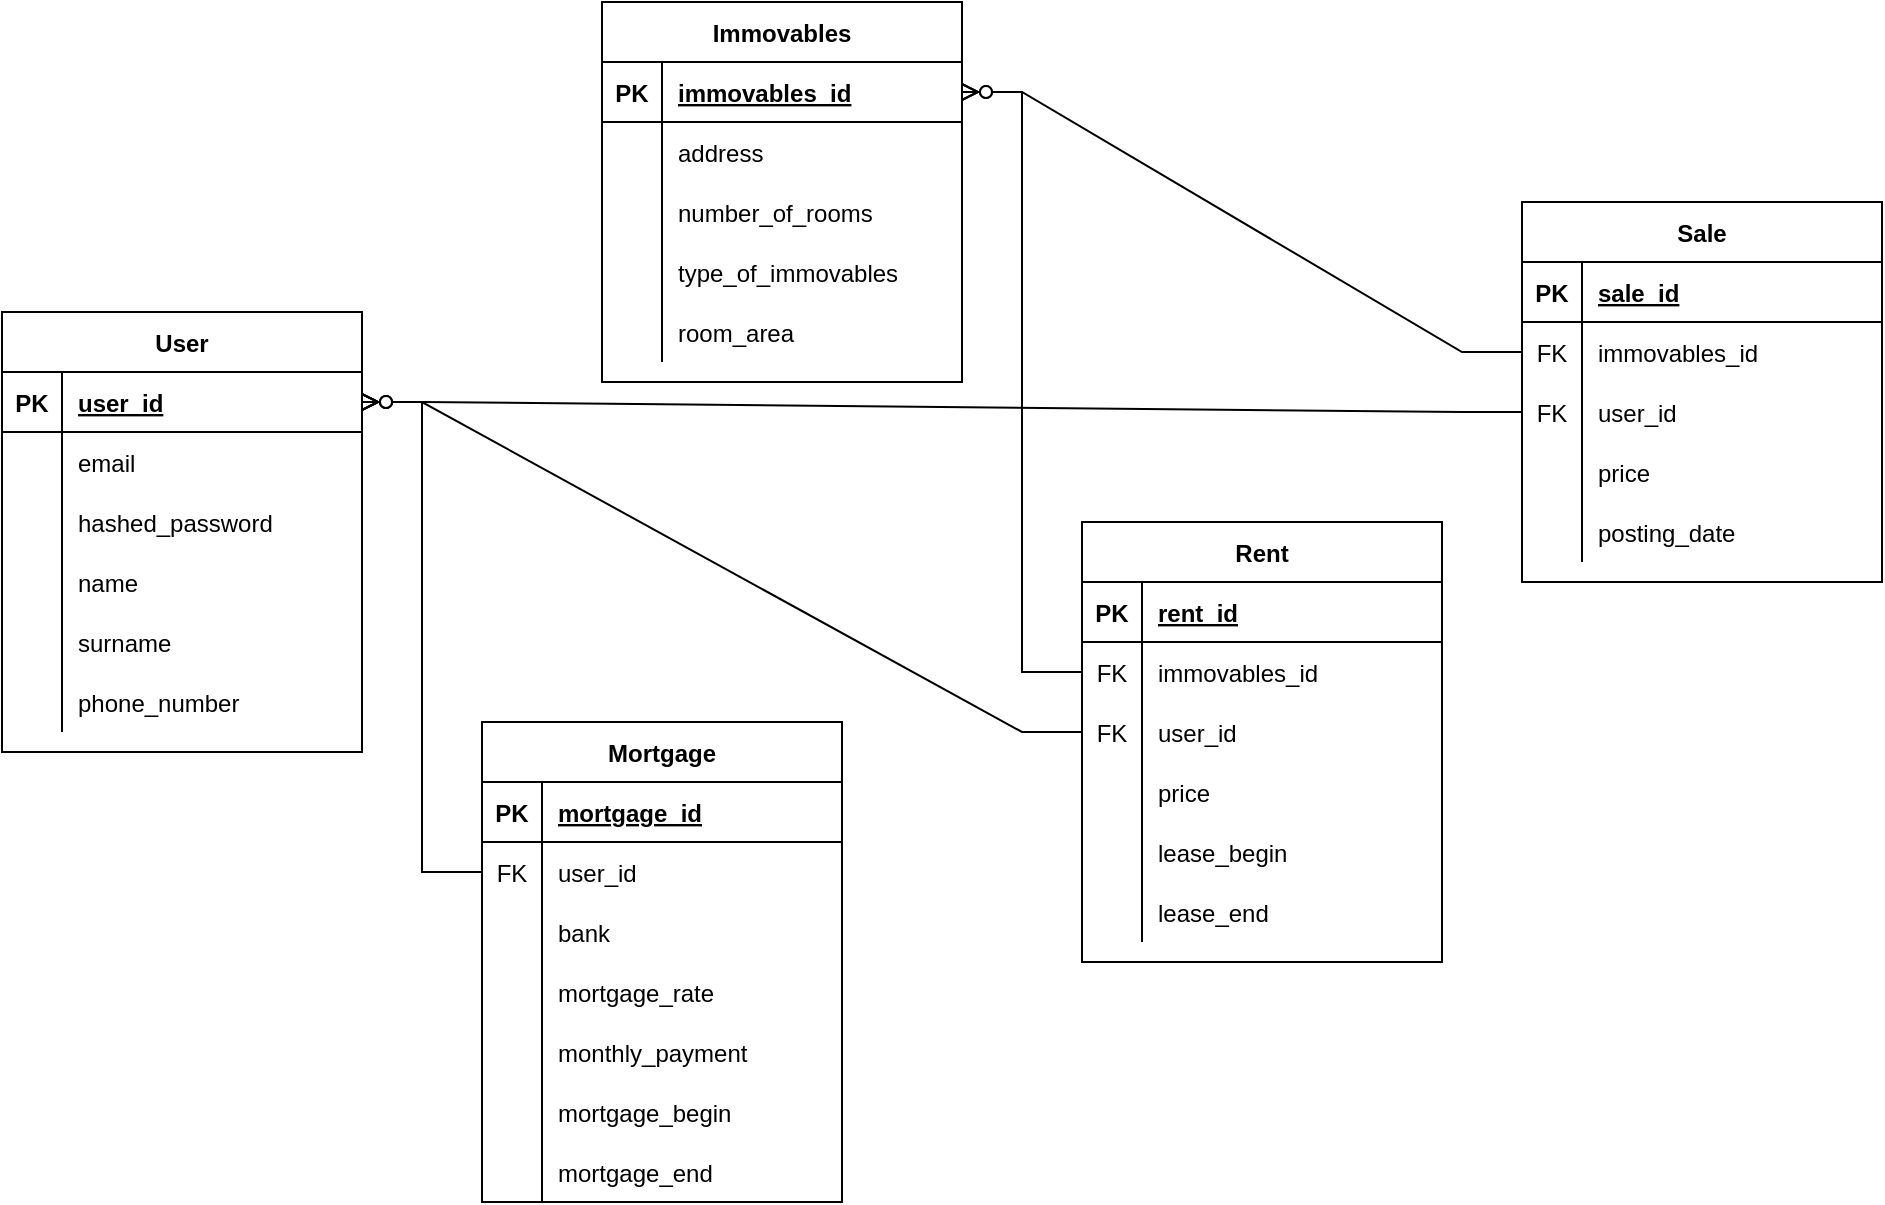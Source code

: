 <mxfile version="15.8.7" type="device"><diagram id="C5RBs43oDa-KdzZeNtuy" name="Page-1"><mxGraphModel dx="1278" dy="1810" grid="1" gridSize="10" guides="1" tooltips="1" connect="1" arrows="1" fold="1" page="1" pageScale="1" pageWidth="827" pageHeight="1169" math="0" shadow="0"><root><mxCell id="WIyWlLk6GJQsqaUBKTNV-0"/><mxCell id="WIyWlLk6GJQsqaUBKTNV-1" parent="WIyWlLk6GJQsqaUBKTNV-0"/><mxCell id="XRcKVkstrSNviJDbQ8LI-0" value="User" style="shape=table;startSize=30;container=1;collapsible=1;childLayout=tableLayout;fixedRows=1;rowLines=0;fontStyle=1;align=center;resizeLast=1;" parent="WIyWlLk6GJQsqaUBKTNV-1" vertex="1"><mxGeometry x="240" y="115" width="180" height="220" as="geometry"/></mxCell><mxCell id="XRcKVkstrSNviJDbQ8LI-1" value="" style="shape=partialRectangle;collapsible=0;dropTarget=0;pointerEvents=0;fillColor=none;top=0;left=0;bottom=1;right=0;points=[[0,0.5],[1,0.5]];portConstraint=eastwest;" parent="XRcKVkstrSNviJDbQ8LI-0" vertex="1"><mxGeometry y="30" width="180" height="30" as="geometry"/></mxCell><mxCell id="XRcKVkstrSNviJDbQ8LI-2" value="PK" style="shape=partialRectangle;connectable=0;fillColor=none;top=0;left=0;bottom=0;right=0;fontStyle=1;overflow=hidden;" parent="XRcKVkstrSNviJDbQ8LI-1" vertex="1"><mxGeometry width="30" height="30" as="geometry"><mxRectangle width="30" height="30" as="alternateBounds"/></mxGeometry></mxCell><mxCell id="XRcKVkstrSNviJDbQ8LI-3" value="user_id" style="shape=partialRectangle;connectable=0;fillColor=none;top=0;left=0;bottom=0;right=0;align=left;spacingLeft=6;fontStyle=5;overflow=hidden;" parent="XRcKVkstrSNviJDbQ8LI-1" vertex="1"><mxGeometry x="30" width="150" height="30" as="geometry"><mxRectangle width="150" height="30" as="alternateBounds"/></mxGeometry></mxCell><mxCell id="XRcKVkstrSNviJDbQ8LI-4" value="" style="shape=partialRectangle;collapsible=0;dropTarget=0;pointerEvents=0;fillColor=none;top=0;left=0;bottom=0;right=0;points=[[0,0.5],[1,0.5]];portConstraint=eastwest;" parent="XRcKVkstrSNviJDbQ8LI-0" vertex="1"><mxGeometry y="60" width="180" height="30" as="geometry"/></mxCell><mxCell id="XRcKVkstrSNviJDbQ8LI-5" value="" style="shape=partialRectangle;connectable=0;fillColor=none;top=0;left=0;bottom=0;right=0;editable=1;overflow=hidden;" parent="XRcKVkstrSNviJDbQ8LI-4" vertex="1"><mxGeometry width="30" height="30" as="geometry"><mxRectangle width="30" height="30" as="alternateBounds"/></mxGeometry></mxCell><mxCell id="XRcKVkstrSNviJDbQ8LI-6" value="email" style="shape=partialRectangle;connectable=0;fillColor=none;top=0;left=0;bottom=0;right=0;align=left;spacingLeft=6;overflow=hidden;" parent="XRcKVkstrSNviJDbQ8LI-4" vertex="1"><mxGeometry x="30" width="150" height="30" as="geometry"><mxRectangle width="150" height="30" as="alternateBounds"/></mxGeometry></mxCell><mxCell id="XRcKVkstrSNviJDbQ8LI-7" value="" style="shape=partialRectangle;collapsible=0;dropTarget=0;pointerEvents=0;fillColor=none;top=0;left=0;bottom=0;right=0;points=[[0,0.5],[1,0.5]];portConstraint=eastwest;" parent="XRcKVkstrSNviJDbQ8LI-0" vertex="1"><mxGeometry y="90" width="180" height="30" as="geometry"/></mxCell><mxCell id="XRcKVkstrSNviJDbQ8LI-8" value="" style="shape=partialRectangle;connectable=0;fillColor=none;top=0;left=0;bottom=0;right=0;editable=1;overflow=hidden;" parent="XRcKVkstrSNviJDbQ8LI-7" vertex="1"><mxGeometry width="30" height="30" as="geometry"><mxRectangle width="30" height="30" as="alternateBounds"/></mxGeometry></mxCell><mxCell id="XRcKVkstrSNviJDbQ8LI-9" value="hashed_password" style="shape=partialRectangle;connectable=0;fillColor=none;top=0;left=0;bottom=0;right=0;align=left;spacingLeft=6;overflow=hidden;" parent="XRcKVkstrSNviJDbQ8LI-7" vertex="1"><mxGeometry x="30" width="150" height="30" as="geometry"><mxRectangle width="150" height="30" as="alternateBounds"/></mxGeometry></mxCell><mxCell id="XRcKVkstrSNviJDbQ8LI-10" value="" style="shape=partialRectangle;collapsible=0;dropTarget=0;pointerEvents=0;fillColor=none;top=0;left=0;bottom=0;right=0;points=[[0,0.5],[1,0.5]];portConstraint=eastwest;" parent="XRcKVkstrSNviJDbQ8LI-0" vertex="1"><mxGeometry y="120" width="180" height="30" as="geometry"/></mxCell><mxCell id="XRcKVkstrSNviJDbQ8LI-11" value="" style="shape=partialRectangle;connectable=0;fillColor=none;top=0;left=0;bottom=0;right=0;editable=1;overflow=hidden;" parent="XRcKVkstrSNviJDbQ8LI-10" vertex="1"><mxGeometry width="30" height="30" as="geometry"><mxRectangle width="30" height="30" as="alternateBounds"/></mxGeometry></mxCell><mxCell id="XRcKVkstrSNviJDbQ8LI-12" value="name" style="shape=partialRectangle;connectable=0;fillColor=none;top=0;left=0;bottom=0;right=0;align=left;spacingLeft=6;overflow=hidden;" parent="XRcKVkstrSNviJDbQ8LI-10" vertex="1"><mxGeometry x="30" width="150" height="30" as="geometry"><mxRectangle width="150" height="30" as="alternateBounds"/></mxGeometry></mxCell><mxCell id="XRcKVkstrSNviJDbQ8LI-64" value="" style="shape=partialRectangle;collapsible=0;dropTarget=0;pointerEvents=0;fillColor=none;top=0;left=0;bottom=0;right=0;points=[[0,0.5],[1,0.5]];portConstraint=eastwest;" parent="XRcKVkstrSNviJDbQ8LI-0" vertex="1"><mxGeometry y="150" width="180" height="30" as="geometry"/></mxCell><mxCell id="XRcKVkstrSNviJDbQ8LI-65" value="" style="shape=partialRectangle;connectable=0;fillColor=none;top=0;left=0;bottom=0;right=0;editable=1;overflow=hidden;" parent="XRcKVkstrSNviJDbQ8LI-64" vertex="1"><mxGeometry width="30" height="30" as="geometry"><mxRectangle width="30" height="30" as="alternateBounds"/></mxGeometry></mxCell><mxCell id="XRcKVkstrSNviJDbQ8LI-66" value="surname" style="shape=partialRectangle;connectable=0;fillColor=none;top=0;left=0;bottom=0;right=0;align=left;spacingLeft=6;overflow=hidden;" parent="XRcKVkstrSNviJDbQ8LI-64" vertex="1"><mxGeometry x="30" width="150" height="30" as="geometry"><mxRectangle width="150" height="30" as="alternateBounds"/></mxGeometry></mxCell><mxCell id="XRcKVkstrSNviJDbQ8LI-67" value="" style="shape=partialRectangle;collapsible=0;dropTarget=0;pointerEvents=0;fillColor=none;top=0;left=0;bottom=0;right=0;points=[[0,0.5],[1,0.5]];portConstraint=eastwest;" parent="XRcKVkstrSNviJDbQ8LI-0" vertex="1"><mxGeometry y="180" width="180" height="30" as="geometry"/></mxCell><mxCell id="XRcKVkstrSNviJDbQ8LI-68" value="" style="shape=partialRectangle;connectable=0;fillColor=none;top=0;left=0;bottom=0;right=0;editable=1;overflow=hidden;" parent="XRcKVkstrSNviJDbQ8LI-67" vertex="1"><mxGeometry width="30" height="30" as="geometry"><mxRectangle width="30" height="30" as="alternateBounds"/></mxGeometry></mxCell><mxCell id="XRcKVkstrSNviJDbQ8LI-69" value="phone_number" style="shape=partialRectangle;connectable=0;fillColor=none;top=0;left=0;bottom=0;right=0;align=left;spacingLeft=6;overflow=hidden;" parent="XRcKVkstrSNviJDbQ8LI-67" vertex="1"><mxGeometry x="30" width="150" height="30" as="geometry"><mxRectangle width="150" height="30" as="alternateBounds"/></mxGeometry></mxCell><mxCell id="XRcKVkstrSNviJDbQ8LI-16" value="Immovables" style="shape=table;startSize=30;container=1;collapsible=1;childLayout=tableLayout;fixedRows=1;rowLines=0;fontStyle=1;align=center;resizeLast=1;" parent="WIyWlLk6GJQsqaUBKTNV-1" vertex="1"><mxGeometry x="540" y="-40" width="180" height="190" as="geometry"/></mxCell><mxCell id="XRcKVkstrSNviJDbQ8LI-17" value="" style="shape=partialRectangle;collapsible=0;dropTarget=0;pointerEvents=0;fillColor=none;top=0;left=0;bottom=1;right=0;points=[[0,0.5],[1,0.5]];portConstraint=eastwest;" parent="XRcKVkstrSNviJDbQ8LI-16" vertex="1"><mxGeometry y="30" width="180" height="30" as="geometry"/></mxCell><mxCell id="XRcKVkstrSNviJDbQ8LI-18" value="PK" style="shape=partialRectangle;connectable=0;fillColor=none;top=0;left=0;bottom=0;right=0;fontStyle=1;overflow=hidden;" parent="XRcKVkstrSNviJDbQ8LI-17" vertex="1"><mxGeometry width="30" height="30" as="geometry"><mxRectangle width="30" height="30" as="alternateBounds"/></mxGeometry></mxCell><mxCell id="XRcKVkstrSNviJDbQ8LI-19" value="immovables_id" style="shape=partialRectangle;connectable=0;fillColor=none;top=0;left=0;bottom=0;right=0;align=left;spacingLeft=6;fontStyle=5;overflow=hidden;" parent="XRcKVkstrSNviJDbQ8LI-17" vertex="1"><mxGeometry x="30" width="150" height="30" as="geometry"><mxRectangle width="150" height="30" as="alternateBounds"/></mxGeometry></mxCell><mxCell id="XRcKVkstrSNviJDbQ8LI-20" value="" style="shape=partialRectangle;collapsible=0;dropTarget=0;pointerEvents=0;fillColor=none;top=0;left=0;bottom=0;right=0;points=[[0,0.5],[1,0.5]];portConstraint=eastwest;" parent="XRcKVkstrSNviJDbQ8LI-16" vertex="1"><mxGeometry y="60" width="180" height="30" as="geometry"/></mxCell><mxCell id="XRcKVkstrSNviJDbQ8LI-21" value="" style="shape=partialRectangle;connectable=0;fillColor=none;top=0;left=0;bottom=0;right=0;editable=1;overflow=hidden;" parent="XRcKVkstrSNviJDbQ8LI-20" vertex="1"><mxGeometry width="30" height="30" as="geometry"><mxRectangle width="30" height="30" as="alternateBounds"/></mxGeometry></mxCell><mxCell id="XRcKVkstrSNviJDbQ8LI-22" value="address" style="shape=partialRectangle;connectable=0;fillColor=none;top=0;left=0;bottom=0;right=0;align=left;spacingLeft=6;overflow=hidden;" parent="XRcKVkstrSNviJDbQ8LI-20" vertex="1"><mxGeometry x="30" width="150" height="30" as="geometry"><mxRectangle width="150" height="30" as="alternateBounds"/></mxGeometry></mxCell><mxCell id="XRcKVkstrSNviJDbQ8LI-23" value="" style="shape=partialRectangle;collapsible=0;dropTarget=0;pointerEvents=0;fillColor=none;top=0;left=0;bottom=0;right=0;points=[[0,0.5],[1,0.5]];portConstraint=eastwest;" parent="XRcKVkstrSNviJDbQ8LI-16" vertex="1"><mxGeometry y="90" width="180" height="30" as="geometry"/></mxCell><mxCell id="XRcKVkstrSNviJDbQ8LI-24" value="" style="shape=partialRectangle;connectable=0;fillColor=none;top=0;left=0;bottom=0;right=0;editable=1;overflow=hidden;" parent="XRcKVkstrSNviJDbQ8LI-23" vertex="1"><mxGeometry width="30" height="30" as="geometry"><mxRectangle width="30" height="30" as="alternateBounds"/></mxGeometry></mxCell><mxCell id="XRcKVkstrSNviJDbQ8LI-25" value="number_of_rooms" style="shape=partialRectangle;connectable=0;fillColor=none;top=0;left=0;bottom=0;right=0;align=left;spacingLeft=6;overflow=hidden;" parent="XRcKVkstrSNviJDbQ8LI-23" vertex="1"><mxGeometry x="30" width="150" height="30" as="geometry"><mxRectangle width="150" height="30" as="alternateBounds"/></mxGeometry></mxCell><mxCell id="XRcKVkstrSNviJDbQ8LI-26" value="" style="shape=partialRectangle;collapsible=0;dropTarget=0;pointerEvents=0;fillColor=none;top=0;left=0;bottom=0;right=0;points=[[0,0.5],[1,0.5]];portConstraint=eastwest;" parent="XRcKVkstrSNviJDbQ8LI-16" vertex="1"><mxGeometry y="120" width="180" height="30" as="geometry"/></mxCell><mxCell id="XRcKVkstrSNviJDbQ8LI-27" value="" style="shape=partialRectangle;connectable=0;fillColor=none;top=0;left=0;bottom=0;right=0;editable=1;overflow=hidden;" parent="XRcKVkstrSNviJDbQ8LI-26" vertex="1"><mxGeometry width="30" height="30" as="geometry"><mxRectangle width="30" height="30" as="alternateBounds"/></mxGeometry></mxCell><mxCell id="XRcKVkstrSNviJDbQ8LI-28" value="type_of_immovables" style="shape=partialRectangle;connectable=0;fillColor=none;top=0;left=0;bottom=0;right=0;align=left;spacingLeft=6;overflow=hidden;" parent="XRcKVkstrSNviJDbQ8LI-26" vertex="1"><mxGeometry x="30" width="150" height="30" as="geometry"><mxRectangle width="150" height="30" as="alternateBounds"/></mxGeometry></mxCell><mxCell id="XRcKVkstrSNviJDbQ8LI-70" value="" style="shape=partialRectangle;collapsible=0;dropTarget=0;pointerEvents=0;fillColor=none;top=0;left=0;bottom=0;right=0;points=[[0,0.5],[1,0.5]];portConstraint=eastwest;" parent="XRcKVkstrSNviJDbQ8LI-16" vertex="1"><mxGeometry y="150" width="180" height="30" as="geometry"/></mxCell><mxCell id="XRcKVkstrSNviJDbQ8LI-71" value="" style="shape=partialRectangle;connectable=0;fillColor=none;top=0;left=0;bottom=0;right=0;editable=1;overflow=hidden;" parent="XRcKVkstrSNviJDbQ8LI-70" vertex="1"><mxGeometry width="30" height="30" as="geometry"><mxRectangle width="30" height="30" as="alternateBounds"/></mxGeometry></mxCell><mxCell id="XRcKVkstrSNviJDbQ8LI-72" value="room_area" style="shape=partialRectangle;connectable=0;fillColor=none;top=0;left=0;bottom=0;right=0;align=left;spacingLeft=6;overflow=hidden;" parent="XRcKVkstrSNviJDbQ8LI-70" vertex="1"><mxGeometry x="30" width="150" height="30" as="geometry"><mxRectangle width="150" height="30" as="alternateBounds"/></mxGeometry></mxCell><mxCell id="XRcKVkstrSNviJDbQ8LI-73" value="Sale" style="shape=table;startSize=30;container=1;collapsible=1;childLayout=tableLayout;fixedRows=1;rowLines=0;fontStyle=1;align=center;resizeLast=1;" parent="WIyWlLk6GJQsqaUBKTNV-1" vertex="1"><mxGeometry x="1000" y="60" width="180" height="190" as="geometry"/></mxCell><mxCell id="XRcKVkstrSNviJDbQ8LI-74" value="" style="shape=partialRectangle;collapsible=0;dropTarget=0;pointerEvents=0;fillColor=none;top=0;left=0;bottom=1;right=0;points=[[0,0.5],[1,0.5]];portConstraint=eastwest;" parent="XRcKVkstrSNviJDbQ8LI-73" vertex="1"><mxGeometry y="30" width="180" height="30" as="geometry"/></mxCell><mxCell id="XRcKVkstrSNviJDbQ8LI-75" value="PK" style="shape=partialRectangle;connectable=0;fillColor=none;top=0;left=0;bottom=0;right=0;fontStyle=1;overflow=hidden;" parent="XRcKVkstrSNviJDbQ8LI-74" vertex="1"><mxGeometry width="30" height="30" as="geometry"><mxRectangle width="30" height="30" as="alternateBounds"/></mxGeometry></mxCell><mxCell id="XRcKVkstrSNviJDbQ8LI-76" value="sale_id" style="shape=partialRectangle;connectable=0;fillColor=none;top=0;left=0;bottom=0;right=0;align=left;spacingLeft=6;fontStyle=5;overflow=hidden;" parent="XRcKVkstrSNviJDbQ8LI-74" vertex="1"><mxGeometry x="30" width="150" height="30" as="geometry"><mxRectangle width="150" height="30" as="alternateBounds"/></mxGeometry></mxCell><mxCell id="XRcKVkstrSNviJDbQ8LI-77" value="" style="shape=partialRectangle;collapsible=0;dropTarget=0;pointerEvents=0;fillColor=none;top=0;left=0;bottom=0;right=0;points=[[0,0.5],[1,0.5]];portConstraint=eastwest;" parent="XRcKVkstrSNviJDbQ8LI-73" vertex="1"><mxGeometry y="60" width="180" height="30" as="geometry"/></mxCell><mxCell id="XRcKVkstrSNviJDbQ8LI-78" value="FK" style="shape=partialRectangle;connectable=0;fillColor=none;top=0;left=0;bottom=0;right=0;editable=1;overflow=hidden;" parent="XRcKVkstrSNviJDbQ8LI-77" vertex="1"><mxGeometry width="30" height="30" as="geometry"><mxRectangle width="30" height="30" as="alternateBounds"/></mxGeometry></mxCell><mxCell id="XRcKVkstrSNviJDbQ8LI-79" value="immovables_id" style="shape=partialRectangle;connectable=0;fillColor=none;top=0;left=0;bottom=0;right=0;align=left;spacingLeft=6;overflow=hidden;" parent="XRcKVkstrSNviJDbQ8LI-77" vertex="1"><mxGeometry x="30" width="150" height="30" as="geometry"><mxRectangle width="150" height="30" as="alternateBounds"/></mxGeometry></mxCell><mxCell id="XRcKVkstrSNviJDbQ8LI-80" value="" style="shape=partialRectangle;collapsible=0;dropTarget=0;pointerEvents=0;fillColor=none;top=0;left=0;bottom=0;right=0;points=[[0,0.5],[1,0.5]];portConstraint=eastwest;" parent="XRcKVkstrSNviJDbQ8LI-73" vertex="1"><mxGeometry y="90" width="180" height="30" as="geometry"/></mxCell><mxCell id="XRcKVkstrSNviJDbQ8LI-81" value="FK" style="shape=partialRectangle;connectable=0;fillColor=none;top=0;left=0;bottom=0;right=0;editable=1;overflow=hidden;" parent="XRcKVkstrSNviJDbQ8LI-80" vertex="1"><mxGeometry width="30" height="30" as="geometry"><mxRectangle width="30" height="30" as="alternateBounds"/></mxGeometry></mxCell><mxCell id="XRcKVkstrSNviJDbQ8LI-82" value="user_id" style="shape=partialRectangle;connectable=0;fillColor=none;top=0;left=0;bottom=0;right=0;align=left;spacingLeft=6;overflow=hidden;" parent="XRcKVkstrSNviJDbQ8LI-80" vertex="1"><mxGeometry x="30" width="150" height="30" as="geometry"><mxRectangle width="150" height="30" as="alternateBounds"/></mxGeometry></mxCell><mxCell id="XRcKVkstrSNviJDbQ8LI-83" value="" style="shape=partialRectangle;collapsible=0;dropTarget=0;pointerEvents=0;fillColor=none;top=0;left=0;bottom=0;right=0;points=[[0,0.5],[1,0.5]];portConstraint=eastwest;" parent="XRcKVkstrSNviJDbQ8LI-73" vertex="1"><mxGeometry y="120" width="180" height="30" as="geometry"/></mxCell><mxCell id="XRcKVkstrSNviJDbQ8LI-84" value="" style="shape=partialRectangle;connectable=0;fillColor=none;top=0;left=0;bottom=0;right=0;editable=1;overflow=hidden;" parent="XRcKVkstrSNviJDbQ8LI-83" vertex="1"><mxGeometry width="30" height="30" as="geometry"><mxRectangle width="30" height="30" as="alternateBounds"/></mxGeometry></mxCell><mxCell id="XRcKVkstrSNviJDbQ8LI-85" value="price" style="shape=partialRectangle;connectable=0;fillColor=none;top=0;left=0;bottom=0;right=0;align=left;spacingLeft=6;overflow=hidden;" parent="XRcKVkstrSNviJDbQ8LI-83" vertex="1"><mxGeometry x="30" width="150" height="30" as="geometry"><mxRectangle width="150" height="30" as="alternateBounds"/></mxGeometry></mxCell><mxCell id="XRcKVkstrSNviJDbQ8LI-86" value="" style="shape=partialRectangle;collapsible=0;dropTarget=0;pointerEvents=0;fillColor=none;top=0;left=0;bottom=0;right=0;points=[[0,0.5],[1,0.5]];portConstraint=eastwest;" parent="XRcKVkstrSNviJDbQ8LI-73" vertex="1"><mxGeometry y="150" width="180" height="30" as="geometry"/></mxCell><mxCell id="XRcKVkstrSNviJDbQ8LI-87" value="" style="shape=partialRectangle;connectable=0;fillColor=none;top=0;left=0;bottom=0;right=0;editable=1;overflow=hidden;" parent="XRcKVkstrSNviJDbQ8LI-86" vertex="1"><mxGeometry width="30" height="30" as="geometry"><mxRectangle width="30" height="30" as="alternateBounds"/></mxGeometry></mxCell><mxCell id="XRcKVkstrSNviJDbQ8LI-88" value="posting_date" style="shape=partialRectangle;connectable=0;fillColor=none;top=0;left=0;bottom=0;right=0;align=left;spacingLeft=6;overflow=hidden;" parent="XRcKVkstrSNviJDbQ8LI-86" vertex="1"><mxGeometry x="30" width="150" height="30" as="geometry"><mxRectangle width="150" height="30" as="alternateBounds"/></mxGeometry></mxCell><mxCell id="XRcKVkstrSNviJDbQ8LI-89" value="Mortgage" style="shape=table;startSize=30;container=1;collapsible=1;childLayout=tableLayout;fixedRows=1;rowLines=0;fontStyle=1;align=center;resizeLast=1;" parent="WIyWlLk6GJQsqaUBKTNV-1" vertex="1"><mxGeometry x="480" y="320" width="180" height="240" as="geometry"/></mxCell><mxCell id="XRcKVkstrSNviJDbQ8LI-90" value="" style="shape=partialRectangle;collapsible=0;dropTarget=0;pointerEvents=0;fillColor=none;top=0;left=0;bottom=1;right=0;points=[[0,0.5],[1,0.5]];portConstraint=eastwest;" parent="XRcKVkstrSNviJDbQ8LI-89" vertex="1"><mxGeometry y="30" width="180" height="30" as="geometry"/></mxCell><mxCell id="XRcKVkstrSNviJDbQ8LI-91" value="PK" style="shape=partialRectangle;connectable=0;fillColor=none;top=0;left=0;bottom=0;right=0;fontStyle=1;overflow=hidden;" parent="XRcKVkstrSNviJDbQ8LI-90" vertex="1"><mxGeometry width="30" height="30" as="geometry"><mxRectangle width="30" height="30" as="alternateBounds"/></mxGeometry></mxCell><mxCell id="XRcKVkstrSNviJDbQ8LI-92" value="mortgage_id" style="shape=partialRectangle;connectable=0;fillColor=none;top=0;left=0;bottom=0;right=0;align=left;spacingLeft=6;fontStyle=5;overflow=hidden;" parent="XRcKVkstrSNviJDbQ8LI-90" vertex="1"><mxGeometry x="30" width="150" height="30" as="geometry"><mxRectangle width="150" height="30" as="alternateBounds"/></mxGeometry></mxCell><mxCell id="XRcKVkstrSNviJDbQ8LI-93" value="" style="shape=partialRectangle;collapsible=0;dropTarget=0;pointerEvents=0;fillColor=none;top=0;left=0;bottom=0;right=0;points=[[0,0.5],[1,0.5]];portConstraint=eastwest;" parent="XRcKVkstrSNviJDbQ8LI-89" vertex="1"><mxGeometry y="60" width="180" height="30" as="geometry"/></mxCell><mxCell id="XRcKVkstrSNviJDbQ8LI-94" value="FK" style="shape=partialRectangle;connectable=0;fillColor=none;top=0;left=0;bottom=0;right=0;editable=1;overflow=hidden;" parent="XRcKVkstrSNviJDbQ8LI-93" vertex="1"><mxGeometry width="30" height="30" as="geometry"><mxRectangle width="30" height="30" as="alternateBounds"/></mxGeometry></mxCell><mxCell id="XRcKVkstrSNviJDbQ8LI-95" value="user_id" style="shape=partialRectangle;connectable=0;fillColor=none;top=0;left=0;bottom=0;right=0;align=left;spacingLeft=6;overflow=hidden;" parent="XRcKVkstrSNviJDbQ8LI-93" vertex="1"><mxGeometry x="30" width="150" height="30" as="geometry"><mxRectangle width="150" height="30" as="alternateBounds"/></mxGeometry></mxCell><mxCell id="XRcKVkstrSNviJDbQ8LI-123" value="" style="shape=partialRectangle;collapsible=0;dropTarget=0;pointerEvents=0;fillColor=none;top=0;left=0;bottom=0;right=0;points=[[0,0.5],[1,0.5]];portConstraint=eastwest;" parent="XRcKVkstrSNviJDbQ8LI-89" vertex="1"><mxGeometry y="90" width="180" height="30" as="geometry"/></mxCell><mxCell id="XRcKVkstrSNviJDbQ8LI-124" value="" style="shape=partialRectangle;connectable=0;fillColor=none;top=0;left=0;bottom=0;right=0;editable=1;overflow=hidden;" parent="XRcKVkstrSNviJDbQ8LI-123" vertex="1"><mxGeometry width="30" height="30" as="geometry"><mxRectangle width="30" height="30" as="alternateBounds"/></mxGeometry></mxCell><mxCell id="XRcKVkstrSNviJDbQ8LI-125" value="bank" style="shape=partialRectangle;connectable=0;fillColor=none;top=0;left=0;bottom=0;right=0;align=left;spacingLeft=6;overflow=hidden;" parent="XRcKVkstrSNviJDbQ8LI-123" vertex="1"><mxGeometry x="30" width="150" height="30" as="geometry"><mxRectangle width="150" height="30" as="alternateBounds"/></mxGeometry></mxCell><mxCell id="XRcKVkstrSNviJDbQ8LI-96" value="" style="shape=partialRectangle;collapsible=0;dropTarget=0;pointerEvents=0;fillColor=none;top=0;left=0;bottom=0;right=0;points=[[0,0.5],[1,0.5]];portConstraint=eastwest;" parent="XRcKVkstrSNviJDbQ8LI-89" vertex="1"><mxGeometry y="120" width="180" height="30" as="geometry"/></mxCell><mxCell id="XRcKVkstrSNviJDbQ8LI-97" value="" style="shape=partialRectangle;connectable=0;fillColor=none;top=0;left=0;bottom=0;right=0;editable=1;overflow=hidden;" parent="XRcKVkstrSNviJDbQ8LI-96" vertex="1"><mxGeometry width="30" height="30" as="geometry"><mxRectangle width="30" height="30" as="alternateBounds"/></mxGeometry></mxCell><mxCell id="XRcKVkstrSNviJDbQ8LI-98" value="mortgage_rate" style="shape=partialRectangle;connectable=0;fillColor=none;top=0;left=0;bottom=0;right=0;align=left;spacingLeft=6;overflow=hidden;" parent="XRcKVkstrSNviJDbQ8LI-96" vertex="1"><mxGeometry x="30" width="150" height="30" as="geometry"><mxRectangle width="150" height="30" as="alternateBounds"/></mxGeometry></mxCell><mxCell id="XRcKVkstrSNviJDbQ8LI-102" value="" style="shape=partialRectangle;collapsible=0;dropTarget=0;pointerEvents=0;fillColor=none;top=0;left=0;bottom=0;right=0;points=[[0,0.5],[1,0.5]];portConstraint=eastwest;" parent="XRcKVkstrSNviJDbQ8LI-89" vertex="1"><mxGeometry y="150" width="180" height="30" as="geometry"/></mxCell><mxCell id="XRcKVkstrSNviJDbQ8LI-103" value="" style="shape=partialRectangle;connectable=0;fillColor=none;top=0;left=0;bottom=0;right=0;editable=1;overflow=hidden;" parent="XRcKVkstrSNviJDbQ8LI-102" vertex="1"><mxGeometry width="30" height="30" as="geometry"><mxRectangle width="30" height="30" as="alternateBounds"/></mxGeometry></mxCell><mxCell id="XRcKVkstrSNviJDbQ8LI-104" value="monthly_payment" style="shape=partialRectangle;connectable=0;fillColor=none;top=0;left=0;bottom=0;right=0;align=left;spacingLeft=6;overflow=hidden;" parent="XRcKVkstrSNviJDbQ8LI-102" vertex="1"><mxGeometry x="30" width="150" height="30" as="geometry"><mxRectangle width="150" height="30" as="alternateBounds"/></mxGeometry></mxCell><mxCell id="XRcKVkstrSNviJDbQ8LI-99" value="" style="shape=partialRectangle;collapsible=0;dropTarget=0;pointerEvents=0;fillColor=none;top=0;left=0;bottom=0;right=0;points=[[0,0.5],[1,0.5]];portConstraint=eastwest;" parent="XRcKVkstrSNviJDbQ8LI-89" vertex="1"><mxGeometry y="180" width="180" height="30" as="geometry"/></mxCell><mxCell id="XRcKVkstrSNviJDbQ8LI-100" value="" style="shape=partialRectangle;connectable=0;fillColor=none;top=0;left=0;bottom=0;right=0;editable=1;overflow=hidden;" parent="XRcKVkstrSNviJDbQ8LI-99" vertex="1"><mxGeometry width="30" height="30" as="geometry"><mxRectangle width="30" height="30" as="alternateBounds"/></mxGeometry></mxCell><mxCell id="XRcKVkstrSNviJDbQ8LI-101" value="mortgage_begin" style="shape=partialRectangle;connectable=0;fillColor=none;top=0;left=0;bottom=0;right=0;align=left;spacingLeft=6;overflow=hidden;" parent="XRcKVkstrSNviJDbQ8LI-99" vertex="1"><mxGeometry x="30" width="150" height="30" as="geometry"><mxRectangle width="150" height="30" as="alternateBounds"/></mxGeometry></mxCell><mxCell id="vIHaPAeFSqFsd90HhGje-13" value="" style="shape=partialRectangle;collapsible=0;dropTarget=0;pointerEvents=0;fillColor=none;top=0;left=0;bottom=0;right=0;points=[[0,0.5],[1,0.5]];portConstraint=eastwest;" parent="XRcKVkstrSNviJDbQ8LI-89" vertex="1"><mxGeometry y="210" width="180" height="30" as="geometry"/></mxCell><mxCell id="vIHaPAeFSqFsd90HhGje-14" value="" style="shape=partialRectangle;connectable=0;fillColor=none;top=0;left=0;bottom=0;right=0;editable=1;overflow=hidden;" parent="vIHaPAeFSqFsd90HhGje-13" vertex="1"><mxGeometry width="30" height="30" as="geometry"><mxRectangle width="30" height="30" as="alternateBounds"/></mxGeometry></mxCell><mxCell id="vIHaPAeFSqFsd90HhGje-15" value="mortgage_end" style="shape=partialRectangle;connectable=0;fillColor=none;top=0;left=0;bottom=0;right=0;align=left;spacingLeft=6;overflow=hidden;" parent="vIHaPAeFSqFsd90HhGje-13" vertex="1"><mxGeometry x="30" width="150" height="30" as="geometry"><mxRectangle width="150" height="30" as="alternateBounds"/></mxGeometry></mxCell><mxCell id="XRcKVkstrSNviJDbQ8LI-105" value="Rent" style="shape=table;startSize=30;container=1;collapsible=1;childLayout=tableLayout;fixedRows=1;rowLines=0;fontStyle=1;align=center;resizeLast=1;" parent="WIyWlLk6GJQsqaUBKTNV-1" vertex="1"><mxGeometry x="780" y="220" width="180" height="220" as="geometry"/></mxCell><mxCell id="XRcKVkstrSNviJDbQ8LI-106" value="" style="shape=partialRectangle;collapsible=0;dropTarget=0;pointerEvents=0;fillColor=none;top=0;left=0;bottom=1;right=0;points=[[0,0.5],[1,0.5]];portConstraint=eastwest;" parent="XRcKVkstrSNviJDbQ8LI-105" vertex="1"><mxGeometry y="30" width="180" height="30" as="geometry"/></mxCell><mxCell id="XRcKVkstrSNviJDbQ8LI-107" value="PK" style="shape=partialRectangle;connectable=0;fillColor=none;top=0;left=0;bottom=0;right=0;fontStyle=1;overflow=hidden;" parent="XRcKVkstrSNviJDbQ8LI-106" vertex="1"><mxGeometry width="30" height="30" as="geometry"><mxRectangle width="30" height="30" as="alternateBounds"/></mxGeometry></mxCell><mxCell id="XRcKVkstrSNviJDbQ8LI-108" value="rent_id" style="shape=partialRectangle;connectable=0;fillColor=none;top=0;left=0;bottom=0;right=0;align=left;spacingLeft=6;fontStyle=5;overflow=hidden;" parent="XRcKVkstrSNviJDbQ8LI-106" vertex="1"><mxGeometry x="30" width="150" height="30" as="geometry"><mxRectangle width="150" height="30" as="alternateBounds"/></mxGeometry></mxCell><mxCell id="XRcKVkstrSNviJDbQ8LI-109" value="" style="shape=partialRectangle;collapsible=0;dropTarget=0;pointerEvents=0;fillColor=none;top=0;left=0;bottom=0;right=0;points=[[0,0.5],[1,0.5]];portConstraint=eastwest;" parent="XRcKVkstrSNviJDbQ8LI-105" vertex="1"><mxGeometry y="60" width="180" height="30" as="geometry"/></mxCell><mxCell id="XRcKVkstrSNviJDbQ8LI-110" value="FK" style="shape=partialRectangle;connectable=0;fillColor=none;top=0;left=0;bottom=0;right=0;editable=1;overflow=hidden;" parent="XRcKVkstrSNviJDbQ8LI-109" vertex="1"><mxGeometry width="30" height="30" as="geometry"><mxRectangle width="30" height="30" as="alternateBounds"/></mxGeometry></mxCell><mxCell id="XRcKVkstrSNviJDbQ8LI-111" value="immovables_id" style="shape=partialRectangle;connectable=0;fillColor=none;top=0;left=0;bottom=0;right=0;align=left;spacingLeft=6;overflow=hidden;" parent="XRcKVkstrSNviJDbQ8LI-109" vertex="1"><mxGeometry x="30" width="150" height="30" as="geometry"><mxRectangle width="150" height="30" as="alternateBounds"/></mxGeometry></mxCell><mxCell id="XRcKVkstrSNviJDbQ8LI-112" value="" style="shape=partialRectangle;collapsible=0;dropTarget=0;pointerEvents=0;fillColor=none;top=0;left=0;bottom=0;right=0;points=[[0,0.5],[1,0.5]];portConstraint=eastwest;" parent="XRcKVkstrSNviJDbQ8LI-105" vertex="1"><mxGeometry y="90" width="180" height="30" as="geometry"/></mxCell><mxCell id="XRcKVkstrSNviJDbQ8LI-113" value="FK" style="shape=partialRectangle;connectable=0;fillColor=none;top=0;left=0;bottom=0;right=0;editable=1;overflow=hidden;" parent="XRcKVkstrSNviJDbQ8LI-112" vertex="1"><mxGeometry width="30" height="30" as="geometry"><mxRectangle width="30" height="30" as="alternateBounds"/></mxGeometry></mxCell><mxCell id="XRcKVkstrSNviJDbQ8LI-114" value="user_id" style="shape=partialRectangle;connectable=0;fillColor=none;top=0;left=0;bottom=0;right=0;align=left;spacingLeft=6;overflow=hidden;" parent="XRcKVkstrSNviJDbQ8LI-112" vertex="1"><mxGeometry x="30" width="150" height="30" as="geometry"><mxRectangle width="150" height="30" as="alternateBounds"/></mxGeometry></mxCell><mxCell id="XRcKVkstrSNviJDbQ8LI-115" value="" style="shape=partialRectangle;collapsible=0;dropTarget=0;pointerEvents=0;fillColor=none;top=0;left=0;bottom=0;right=0;points=[[0,0.5],[1,0.5]];portConstraint=eastwest;" parent="XRcKVkstrSNviJDbQ8LI-105" vertex="1"><mxGeometry y="120" width="180" height="30" as="geometry"/></mxCell><mxCell id="XRcKVkstrSNviJDbQ8LI-116" value="" style="shape=partialRectangle;connectable=0;fillColor=none;top=0;left=0;bottom=0;right=0;editable=1;overflow=hidden;" parent="XRcKVkstrSNviJDbQ8LI-115" vertex="1"><mxGeometry width="30" height="30" as="geometry"><mxRectangle width="30" height="30" as="alternateBounds"/></mxGeometry></mxCell><mxCell id="XRcKVkstrSNviJDbQ8LI-117" value="price" style="shape=partialRectangle;connectable=0;fillColor=none;top=0;left=0;bottom=0;right=0;align=left;spacingLeft=6;overflow=hidden;" parent="XRcKVkstrSNviJDbQ8LI-115" vertex="1"><mxGeometry x="30" width="150" height="30" as="geometry"><mxRectangle width="150" height="30" as="alternateBounds"/></mxGeometry></mxCell><mxCell id="XRcKVkstrSNviJDbQ8LI-118" value="" style="shape=partialRectangle;collapsible=0;dropTarget=0;pointerEvents=0;fillColor=none;top=0;left=0;bottom=0;right=0;points=[[0,0.5],[1,0.5]];portConstraint=eastwest;" parent="XRcKVkstrSNviJDbQ8LI-105" vertex="1"><mxGeometry y="150" width="180" height="30" as="geometry"/></mxCell><mxCell id="XRcKVkstrSNviJDbQ8LI-119" value="" style="shape=partialRectangle;connectable=0;fillColor=none;top=0;left=0;bottom=0;right=0;editable=1;overflow=hidden;" parent="XRcKVkstrSNviJDbQ8LI-118" vertex="1"><mxGeometry width="30" height="30" as="geometry"><mxRectangle width="30" height="30" as="alternateBounds"/></mxGeometry></mxCell><mxCell id="XRcKVkstrSNviJDbQ8LI-120" value="lease_begin" style="shape=partialRectangle;connectable=0;fillColor=none;top=0;left=0;bottom=0;right=0;align=left;spacingLeft=6;overflow=hidden;" parent="XRcKVkstrSNviJDbQ8LI-118" vertex="1"><mxGeometry x="30" width="150" height="30" as="geometry"><mxRectangle width="150" height="30" as="alternateBounds"/></mxGeometry></mxCell><mxCell id="_4BexQHUN3Mysk6aZKP7-0" value="" style="shape=partialRectangle;collapsible=0;dropTarget=0;pointerEvents=0;fillColor=none;top=0;left=0;bottom=0;right=0;points=[[0,0.5],[1,0.5]];portConstraint=eastwest;" parent="XRcKVkstrSNviJDbQ8LI-105" vertex="1"><mxGeometry y="180" width="180" height="30" as="geometry"/></mxCell><mxCell id="_4BexQHUN3Mysk6aZKP7-1" value="" style="shape=partialRectangle;connectable=0;fillColor=none;top=0;left=0;bottom=0;right=0;editable=1;overflow=hidden;" parent="_4BexQHUN3Mysk6aZKP7-0" vertex="1"><mxGeometry width="30" height="30" as="geometry"><mxRectangle width="30" height="30" as="alternateBounds"/></mxGeometry></mxCell><mxCell id="_4BexQHUN3Mysk6aZKP7-2" value="lease_end" style="shape=partialRectangle;connectable=0;fillColor=none;top=0;left=0;bottom=0;right=0;align=left;spacingLeft=6;overflow=hidden;" parent="_4BexQHUN3Mysk6aZKP7-0" vertex="1"><mxGeometry x="30" width="150" height="30" as="geometry"><mxRectangle width="150" height="30" as="alternateBounds"/></mxGeometry></mxCell><mxCell id="XRcKVkstrSNviJDbQ8LI-121" value="" style="edgeStyle=entityRelationEdgeStyle;fontSize=12;html=1;endArrow=ERzeroToMany;endFill=1;rounded=0;entryX=1;entryY=0.5;entryDx=0;entryDy=0;exitX=0;exitY=0.5;exitDx=0;exitDy=0;" parent="WIyWlLk6GJQsqaUBKTNV-1" source="XRcKVkstrSNviJDbQ8LI-80" target="XRcKVkstrSNviJDbQ8LI-1" edge="1"><mxGeometry width="100" height="100" relative="1" as="geometry"><mxPoint x="610" y="480" as="sourcePoint"/><mxPoint x="710" y="380" as="targetPoint"/></mxGeometry></mxCell><mxCell id="XRcKVkstrSNviJDbQ8LI-122" value="" style="edgeStyle=entityRelationEdgeStyle;fontSize=12;html=1;endArrow=ERzeroToMany;endFill=1;rounded=0;entryX=1;entryY=0.5;entryDx=0;entryDy=0;exitX=0;exitY=0.5;exitDx=0;exitDy=0;" parent="WIyWlLk6GJQsqaUBKTNV-1" source="XRcKVkstrSNviJDbQ8LI-112" target="XRcKVkstrSNviJDbQ8LI-1" edge="1"><mxGeometry width="100" height="100" relative="1" as="geometry"><mxPoint x="610" y="480" as="sourcePoint"/><mxPoint x="710" y="380" as="targetPoint"/></mxGeometry></mxCell><mxCell id="XRcKVkstrSNviJDbQ8LI-126" value="" style="edgeStyle=entityRelationEdgeStyle;fontSize=12;html=1;endArrow=ERzeroToMany;endFill=1;rounded=0;exitX=0;exitY=0.5;exitDx=0;exitDy=0;entryX=1;entryY=0.5;entryDx=0;entryDy=0;" parent="WIyWlLk6GJQsqaUBKTNV-1" source="XRcKVkstrSNviJDbQ8LI-93" target="XRcKVkstrSNviJDbQ8LI-1" edge="1"><mxGeometry width="100" height="100" relative="1" as="geometry"><mxPoint x="610" y="480" as="sourcePoint"/><mxPoint x="710" y="380" as="targetPoint"/></mxGeometry></mxCell><mxCell id="XRcKVkstrSNviJDbQ8LI-128" value="" style="edgeStyle=entityRelationEdgeStyle;fontSize=12;html=1;endArrow=ERzeroToMany;endFill=1;rounded=0;entryX=1;entryY=0.5;entryDx=0;entryDy=0;exitX=0;exitY=0.5;exitDx=0;exitDy=0;" parent="WIyWlLk6GJQsqaUBKTNV-1" source="XRcKVkstrSNviJDbQ8LI-77" target="XRcKVkstrSNviJDbQ8LI-17" edge="1"><mxGeometry width="100" height="100" relative="1" as="geometry"><mxPoint x="350" y="585" as="sourcePoint"/><mxPoint x="450" y="485" as="targetPoint"/></mxGeometry></mxCell><mxCell id="XRcKVkstrSNviJDbQ8LI-129" value="" style="edgeStyle=entityRelationEdgeStyle;fontSize=12;html=1;endArrow=ERzeroToMany;endFill=1;rounded=0;entryX=1;entryY=0.5;entryDx=0;entryDy=0;exitX=0;exitY=0.5;exitDx=0;exitDy=0;" parent="WIyWlLk6GJQsqaUBKTNV-1" source="XRcKVkstrSNviJDbQ8LI-109" target="XRcKVkstrSNviJDbQ8LI-17" edge="1"><mxGeometry width="100" height="100" relative="1" as="geometry"><mxPoint x="610" y="450" as="sourcePoint"/><mxPoint x="710" y="350" as="targetPoint"/></mxGeometry></mxCell></root></mxGraphModel></diagram></mxfile>